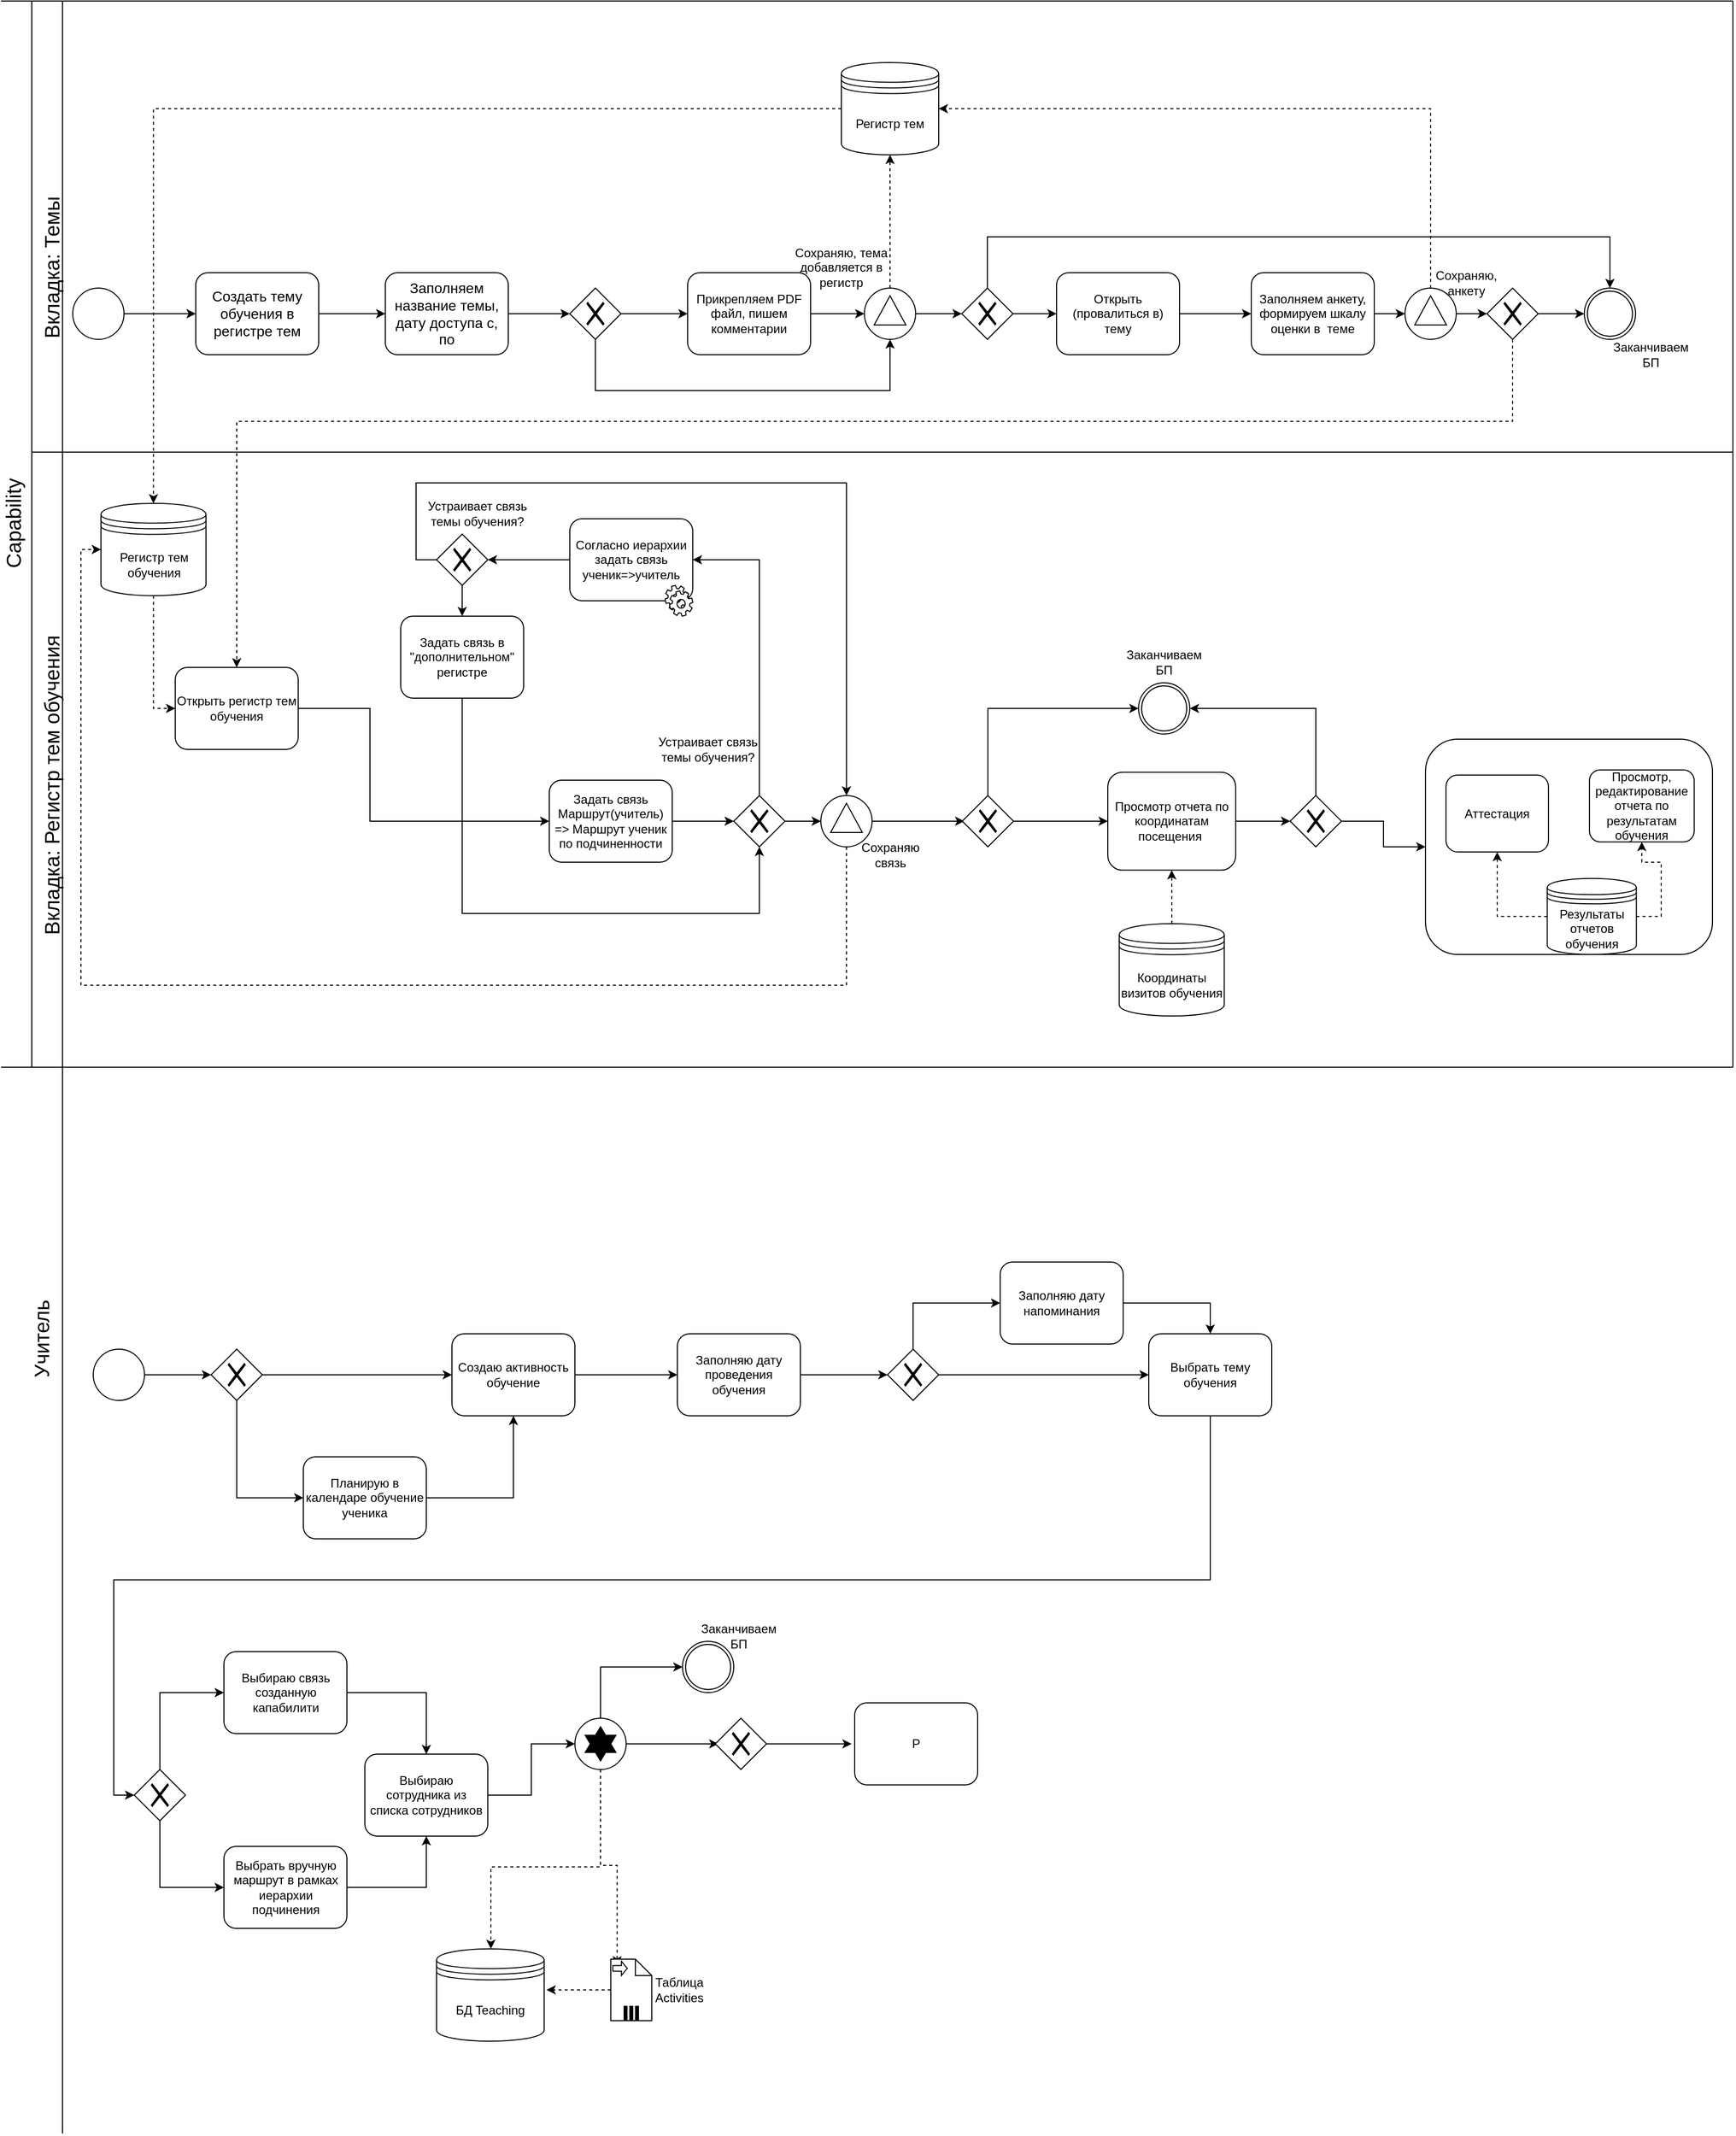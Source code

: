 <mxfile version="13.6.5" type="github">
  <diagram name="Page-1" id="2a216829-ef6e-dabb-86c1-c78162f3ba2b">
    <mxGraphModel dx="947" dy="614" grid="1" gridSize="10" guides="1" tooltips="1" connect="1" arrows="1" fold="1" page="1" pageScale="1" pageWidth="850" pageHeight="1100" background="#ffffff" math="0" shadow="0">
      <root>
        <mxCell id="0" />
        <mxCell id="1" parent="0" />
        <mxCell id="t6BSPlyHpQ7W5mAEHsCe-20" value="" style="edgeStyle=orthogonalEdgeStyle;rounded=0;orthogonalLoop=1;jettySize=auto;html=1;" edge="1" parent="1" source="Ov0t7hppLk0mNa3laH7u-1" target="t6BSPlyHpQ7W5mAEHsCe-19">
          <mxGeometry relative="1" as="geometry" />
        </mxCell>
        <mxCell id="Ov0t7hppLk0mNa3laH7u-1" value="" style="shape=mxgraph.bpmn.shape;html=1;verticalLabelPosition=bottom;labelBackgroundColor=#ffffff;verticalAlign=top;align=center;perimeter=ellipsePerimeter;outlineConnect=0;outline=standard;symbol=general;" parent="1" vertex="1">
          <mxGeometry x="90" y="1355" width="50" height="50" as="geometry" />
        </mxCell>
        <mxCell id="t6BSPlyHpQ7W5mAEHsCe-43" style="edgeStyle=orthogonalEdgeStyle;rounded=0;orthogonalLoop=1;jettySize=auto;html=1;" edge="1" parent="1" source="Ov0t7hppLk0mNa3laH7u-2" target="t6BSPlyHpQ7W5mAEHsCe-40">
          <mxGeometry relative="1" as="geometry">
            <Array as="points">
              <mxPoint x="415" y="1690" />
            </Array>
          </mxGeometry>
        </mxCell>
        <mxCell id="Ov0t7hppLk0mNa3laH7u-2" value="Выбираю связь созданную капабилити" style="shape=ext;rounded=1;html=1;whiteSpace=wrap;" parent="1" vertex="1">
          <mxGeometry x="217.5" y="1650" width="120" height="80" as="geometry" />
        </mxCell>
        <mxCell id="t6BSPlyHpQ7W5mAEHsCe-11" style="edgeStyle=orthogonalEdgeStyle;rounded=0;orthogonalLoop=1;jettySize=auto;html=1;entryX=0;entryY=0.5;entryDx=0;entryDy=0;" edge="1" parent="1" source="Ov0t7hppLk0mNa3laH7u-3" target="Ov0t7hppLk0mNa3laH7u-2">
          <mxGeometry relative="1" as="geometry">
            <Array as="points">
              <mxPoint x="155" y="1690" />
            </Array>
          </mxGeometry>
        </mxCell>
        <mxCell id="t6BSPlyHpQ7W5mAEHsCe-12" style="edgeStyle=orthogonalEdgeStyle;rounded=0;orthogonalLoop=1;jettySize=auto;html=1;exitX=0.5;exitY=1;exitDx=0;exitDy=0;entryX=0;entryY=0.5;entryDx=0;entryDy=0;" edge="1" parent="1" source="Ov0t7hppLk0mNa3laH7u-3" target="Ov0t7hppLk0mNa3laH7u-4">
          <mxGeometry relative="1" as="geometry" />
        </mxCell>
        <mxCell id="Ov0t7hppLk0mNa3laH7u-3" value="" style="shape=mxgraph.bpmn.shape;html=1;verticalLabelPosition=bottom;labelBackgroundColor=#ffffff;verticalAlign=top;align=center;perimeter=rhombusPerimeter;background=gateway;outlineConnect=0;outline=none;symbol=exclusiveGw;" parent="1" vertex="1">
          <mxGeometry x="130" y="1765" width="50" height="50" as="geometry" />
        </mxCell>
        <mxCell id="t6BSPlyHpQ7W5mAEHsCe-44" style="edgeStyle=orthogonalEdgeStyle;rounded=0;orthogonalLoop=1;jettySize=auto;html=1;exitX=1;exitY=0.5;exitDx=0;exitDy=0;entryX=0.5;entryY=1;entryDx=0;entryDy=0;" edge="1" parent="1" source="Ov0t7hppLk0mNa3laH7u-4" target="t6BSPlyHpQ7W5mAEHsCe-40">
          <mxGeometry relative="1" as="geometry" />
        </mxCell>
        <mxCell id="Ov0t7hppLk0mNa3laH7u-4" value="Выбрать вручную маршрут в рамках иерархии подчинения" style="shape=ext;rounded=1;html=1;whiteSpace=wrap;" parent="1" vertex="1">
          <mxGeometry x="217.5" y="1840" width="120" height="80" as="geometry" />
        </mxCell>
        <mxCell id="t6BSPlyHpQ7W5mAEHsCe-24" style="edgeStyle=orthogonalEdgeStyle;rounded=0;orthogonalLoop=1;jettySize=auto;html=1;" edge="1" parent="1" source="vuQd_B5Kcasl4n16irG2-29" target="t6BSPlyHpQ7W5mAEHsCe-22">
          <mxGeometry relative="1" as="geometry" />
        </mxCell>
        <mxCell id="vuQd_B5Kcasl4n16irG2-29" value="Планирую в календаре обучение ученика" style="shape=ext;rounded=1;html=1;whiteSpace=wrap;" parent="1" vertex="1">
          <mxGeometry x="295" y="1460" width="120" height="80" as="geometry" />
        </mxCell>
        <mxCell id="7a84cebc1def654-1" value="" style="shape=mxgraph.bpmn.shape;html=1;verticalLabelPosition=bottom;labelBackgroundColor=#ffffff;verticalAlign=top;perimeter=ellipsePerimeter;outline=standard;symbol=general;" parent="1" vertex="1">
          <mxGeometry x="70" y="320" width="50" height="50" as="geometry" />
        </mxCell>
        <mxCell id="7a84cebc1def654-36" style="edgeStyle=orthogonalEdgeStyle;rounded=0;html=1;jettySize=auto;orthogonalLoop=1;" parent="1" source="7a84cebc1def654-1" target="7a84cebc1def654-2" edge="1">
          <mxGeometry relative="1" as="geometry" />
        </mxCell>
        <mxCell id="Ov0t7hppLk0mNa3laH7u-40" style="edgeStyle=orthogonalEdgeStyle;rounded=0;orthogonalLoop=1;jettySize=auto;html=1;entryX=0;entryY=0.5;entryDx=0;entryDy=0;" parent="1" source="7a84cebc1def654-2" target="Ov0t7hppLk0mNa3laH7u-41" edge="1">
          <mxGeometry relative="1" as="geometry">
            <mxPoint x="340" y="375" as="targetPoint" />
          </mxGeometry>
        </mxCell>
        <mxCell id="7a84cebc1def654-2" value="&lt;span style=&quot;font-size: 14px&quot;&gt;Создать тему обучения в регистре тем&lt;/span&gt;" style="shape=ext;rounded=1;html=1;whiteSpace=wrap;" parent="1" vertex="1">
          <mxGeometry x="190" y="305" width="120" height="80" as="geometry" />
        </mxCell>
        <mxCell id="Dc_LHGW3L4LaWaMohp9L-12" style="edgeStyle=orthogonalEdgeStyle;rounded=0;orthogonalLoop=1;jettySize=auto;html=1;entryX=0.5;entryY=0;entryDx=0;entryDy=0;" parent="1" source="Dc_LHGW3L4LaWaMohp9L-3" target="vuQd_B5Kcasl4n16irG2-27" edge="1">
          <mxGeometry relative="1" as="geometry" />
        </mxCell>
        <mxCell id="Dc_LHGW3L4LaWaMohp9L-5" value="Устраивает связь темы обучения?" style="text;html=1;strokeColor=none;fillColor=none;align=center;verticalAlign=middle;whiteSpace=wrap;rounded=0;" parent="1" vertex="1">
          <mxGeometry x="415" y="510" width="100" height="60" as="geometry" />
        </mxCell>
        <mxCell id="Dc_LHGW3L4LaWaMohp9L-3" value="" style="shape=mxgraph.bpmn.shape;html=1;verticalLabelPosition=bottom;labelBackgroundColor=#ffffff;verticalAlign=top;align=center;perimeter=rhombusPerimeter;background=gateway;outlineConnect=0;outline=none;symbol=exclusiveGw;" parent="1" vertex="1">
          <mxGeometry x="425" y="560" width="50" height="50" as="geometry" />
        </mxCell>
        <mxCell id="Dc_LHGW3L4LaWaMohp9L-4" style="edgeStyle=orthogonalEdgeStyle;rounded=0;orthogonalLoop=1;jettySize=auto;html=1;entryX=1;entryY=0.5;entryDx=0;entryDy=0;" parent="1" source="Dc_LHGW3L4LaWaMohp9L-1" target="Dc_LHGW3L4LaWaMohp9L-3" edge="1">
          <mxGeometry relative="1" as="geometry" />
        </mxCell>
        <mxCell id="Dc_LHGW3L4LaWaMohp9L-1" value="Согласно иерархии задать связь ученик=&amp;gt;учитель" style="shape=ext;rounded=1;html=1;whiteSpace=wrap;" parent="1" vertex="1">
          <mxGeometry x="555" y="545" width="120" height="80" as="geometry" />
        </mxCell>
        <mxCell id="Dc_LHGW3L4LaWaMohp9L-20" value="" style="shape=mxgraph.bpmn.service_task;html=1;outlineConnect=0;" parent="1" vertex="1">
          <mxGeometry x="648" y="610" width="27" height="30" as="geometry" />
        </mxCell>
        <mxCell id="vuQd_B5Kcasl4n16irG2-27" value="Задать связь в &quot;дополнительном&quot; регистре" style="shape=ext;rounded=1;html=1;whiteSpace=wrap;" parent="1" vertex="1">
          <mxGeometry x="390" y="640" width="120" height="80" as="geometry" />
        </mxCell>
        <mxCell id="Dc_LHGW3L4LaWaMohp9L-11" style="edgeStyle=orthogonalEdgeStyle;rounded=0;orthogonalLoop=1;jettySize=auto;html=1;exitX=0.5;exitY=0;exitDx=0;exitDy=0;entryX=1;entryY=0.5;entryDx=0;entryDy=0;" parent="1" source="vuQd_B5Kcasl4n16irG2-24" target="Dc_LHGW3L4LaWaMohp9L-1" edge="1">
          <mxGeometry relative="1" as="geometry" />
        </mxCell>
        <mxCell id="Dc_LHGW3L4LaWaMohp9L-13" style="edgeStyle=orthogonalEdgeStyle;rounded=0;orthogonalLoop=1;jettySize=auto;html=1;exitX=0;exitY=0.5;exitDx=0;exitDy=0;entryX=0.5;entryY=0;entryDx=0;entryDy=0;" parent="1" source="Dc_LHGW3L4LaWaMohp9L-3" target="Ov0t7hppLk0mNa3laH7u-14" edge="1">
          <mxGeometry relative="1" as="geometry">
            <mxPoint x="895" y="700" as="targetPoint" />
            <Array as="points">
              <mxPoint x="405" y="585" />
              <mxPoint x="405" y="510" />
              <mxPoint x="825" y="510" />
            </Array>
          </mxGeometry>
        </mxCell>
        <mxCell id="vuQd_B5Kcasl4n16irG2-5" value="Задать связь Маршрут(учитель) =&amp;gt; Маршрут ученик по подчиненности" style="shape=ext;rounded=1;html=1;whiteSpace=wrap;" parent="1" vertex="1">
          <mxGeometry x="535" y="800" width="120" height="80" as="geometry" />
        </mxCell>
        <mxCell id="vuQd_B5Kcasl4n16irG2-24" value="" style="shape=mxgraph.bpmn.shape;html=1;verticalLabelPosition=bottom;labelBackgroundColor=#ffffff;verticalAlign=top;align=center;perimeter=rhombusPerimeter;background=gateway;outlineConnect=0;outline=none;symbol=exclusiveGw;" parent="1" vertex="1">
          <mxGeometry x="715" y="815" width="50" height="50" as="geometry" />
        </mxCell>
        <mxCell id="Dc_LHGW3L4LaWaMohp9L-15" style="edgeStyle=orthogonalEdgeStyle;rounded=0;orthogonalLoop=1;jettySize=auto;html=1;entryX=0.5;entryY=1;entryDx=0;entryDy=0;" parent="1" source="vuQd_B5Kcasl4n16irG2-27" target="vuQd_B5Kcasl4n16irG2-24" edge="1">
          <mxGeometry relative="1" as="geometry">
            <mxPoint x="675" y="910" as="targetPoint" />
            <Array as="points">
              <mxPoint x="450" y="930" />
              <mxPoint x="740" y="930" />
            </Array>
          </mxGeometry>
        </mxCell>
        <mxCell id="vuQd_B5Kcasl4n16irG2-18" style="edgeStyle=orthogonalEdgeStyle;rounded=0;orthogonalLoop=1;jettySize=auto;html=1;" parent="1" source="vuQd_B5Kcasl4n16irG2-5" edge="1">
          <mxGeometry relative="1" as="geometry">
            <mxPoint x="715" y="840" as="targetPoint" />
          </mxGeometry>
        </mxCell>
        <mxCell id="Ov0t7hppLk0mNa3laH7u-20" style="edgeStyle=orthogonalEdgeStyle;rounded=0;orthogonalLoop=1;jettySize=auto;html=1;" parent="1" source="Ov0t7hppLk0mNa3laH7u-14" edge="1">
          <mxGeometry relative="1" as="geometry">
            <mxPoint x="940" y="840" as="targetPoint" />
          </mxGeometry>
        </mxCell>
        <mxCell id="Ov0t7hppLk0mNa3laH7u-117" style="edgeStyle=orthogonalEdgeStyle;rounded=0;orthogonalLoop=1;jettySize=auto;html=1;exitX=0.5;exitY=1;exitDx=0;exitDy=0;entryX=0;entryY=0.5;entryDx=0;entryDy=0;dashed=1;" parent="1" source="Ov0t7hppLk0mNa3laH7u-14" target="Ov0t7hppLk0mNa3laH7u-88" edge="1">
          <mxGeometry relative="1" as="geometry">
            <Array as="points">
              <mxPoint x="825" y="1000" />
              <mxPoint x="78" y="1000" />
              <mxPoint x="78" y="575" />
            </Array>
          </mxGeometry>
        </mxCell>
        <mxCell id="Ov0t7hppLk0mNa3laH7u-14" value="" style="shape=mxgraph.bpmn.shape;html=1;verticalLabelPosition=bottom;labelBackgroundColor=#ffffff;verticalAlign=top;align=center;perimeter=ellipsePerimeter;outlineConnect=0;outline=standard;symbol=signal;" parent="1" vertex="1">
          <mxGeometry x="800" y="815" width="50" height="50" as="geometry" />
        </mxCell>
        <mxCell id="Ov0t7hppLk0mNa3laH7u-16" style="edgeStyle=orthogonalEdgeStyle;rounded=0;orthogonalLoop=1;jettySize=auto;html=1;exitX=1;exitY=0.5;exitDx=0;exitDy=0;" parent="1" source="vuQd_B5Kcasl4n16irG2-24" target="Ov0t7hppLk0mNa3laH7u-14" edge="1">
          <mxGeometry relative="1" as="geometry" />
        </mxCell>
        <mxCell id="Ov0t7hppLk0mNa3laH7u-52" style="edgeStyle=orthogonalEdgeStyle;rounded=0;orthogonalLoop=1;jettySize=auto;html=1;entryX=0.5;entryY=1;entryDx=0;entryDy=0;dashed=1;" parent="1" source="Ov0t7hppLk0mNa3laH7u-29" target="Ov0t7hppLk0mNa3laH7u-31" edge="1">
          <mxGeometry relative="1" as="geometry" />
        </mxCell>
        <mxCell id="Ov0t7hppLk0mNa3laH7u-76" style="edgeStyle=orthogonalEdgeStyle;rounded=0;orthogonalLoop=1;jettySize=auto;html=1;" parent="1" source="Ov0t7hppLk0mNa3laH7u-29" target="Ov0t7hppLk0mNa3laH7u-74" edge="1">
          <mxGeometry relative="1" as="geometry" />
        </mxCell>
        <mxCell id="Ov0t7hppLk0mNa3laH7u-29" value="" style="shape=mxgraph.bpmn.shape;html=1;verticalLabelPosition=bottom;labelBackgroundColor=#ffffff;verticalAlign=top;align=center;perimeter=ellipsePerimeter;outlineConnect=0;outline=standard;symbol=signal;" parent="1" vertex="1">
          <mxGeometry x="842.5" y="320" width="50" height="50" as="geometry" />
        </mxCell>
        <mxCell id="Ov0t7hppLk0mNa3laH7u-30" value="Сохраняю, тема добавляется в регистр" style="text;html=1;strokeColor=none;fillColor=none;align=center;verticalAlign=middle;whiteSpace=wrap;rounded=0;" parent="1" vertex="1">
          <mxGeometry x="760" y="280" width="120" height="40" as="geometry" />
        </mxCell>
        <mxCell id="Ov0t7hppLk0mNa3laH7u-90" style="edgeStyle=orthogonalEdgeStyle;rounded=0;orthogonalLoop=1;jettySize=auto;html=1;dashed=1;" parent="1" source="Ov0t7hppLk0mNa3laH7u-31" target="Ov0t7hppLk0mNa3laH7u-88" edge="1">
          <mxGeometry relative="1" as="geometry" />
        </mxCell>
        <mxCell id="Ov0t7hppLk0mNa3laH7u-31" value="Регистр тем" style="shape=datastore;whiteSpace=wrap;html=1;" parent="1" vertex="1">
          <mxGeometry x="820" y="100" width="95" height="90" as="geometry" />
        </mxCell>
        <mxCell id="Ov0t7hppLk0mNa3laH7u-34" value="" style="endArrow=none;html=1;" parent="1" edge="1">
          <mxGeometry width="50" height="50" relative="1" as="geometry">
            <mxPoint x="30" y="480" as="sourcePoint" />
            <mxPoint x="1690" y="480" as="targetPoint" />
          </mxGeometry>
        </mxCell>
        <mxCell id="Ov0t7hppLk0mNa3laH7u-35" value="&lt;font style=&quot;font-size: 20px&quot;&gt;Вкладка: Темы&lt;/font&gt;" style="text;html=1;strokeColor=none;fillColor=none;align=center;verticalAlign=middle;whiteSpace=wrap;rounded=0;comic=0;rotation=270;" parent="1" vertex="1">
          <mxGeometry x="-70" y="290" width="237.5" height="20" as="geometry" />
        </mxCell>
        <mxCell id="Ov0t7hppLk0mNa3laH7u-44" style="edgeStyle=orthogonalEdgeStyle;rounded=0;orthogonalLoop=1;jettySize=auto;html=1;exitX=1;exitY=0.5;exitDx=0;exitDy=0;entryX=0;entryY=0.5;entryDx=0;entryDy=0;" parent="1" source="Ov0t7hppLk0mNa3laH7u-41" target="Ov0t7hppLk0mNa3laH7u-42" edge="1">
          <mxGeometry relative="1" as="geometry" />
        </mxCell>
        <mxCell id="Ov0t7hppLk0mNa3laH7u-41" value="&lt;font style=&quot;font-size: 14px&quot;&gt;Заполняем название темы, дату доступа с, по&lt;/font&gt;" style="shape=ext;rounded=1;html=1;whiteSpace=wrap;comic=0;" parent="1" vertex="1">
          <mxGeometry x="375" y="305" width="120" height="80" as="geometry" />
        </mxCell>
        <mxCell id="Ov0t7hppLk0mNa3laH7u-46" style="edgeStyle=orthogonalEdgeStyle;rounded=0;orthogonalLoop=1;jettySize=auto;html=1;entryX=0.5;entryY=1;entryDx=0;entryDy=0;exitX=0.5;exitY=1;exitDx=0;exitDy=0;" parent="1" source="Ov0t7hppLk0mNa3laH7u-42" target="Ov0t7hppLk0mNa3laH7u-29" edge="1">
          <mxGeometry relative="1" as="geometry">
            <Array as="points">
              <mxPoint x="580" y="420" />
              <mxPoint x="868" y="420" />
            </Array>
          </mxGeometry>
        </mxCell>
        <mxCell id="Ov0t7hppLk0mNa3laH7u-49" style="edgeStyle=orthogonalEdgeStyle;rounded=0;orthogonalLoop=1;jettySize=auto;html=1;entryX=0;entryY=0.5;entryDx=0;entryDy=0;" parent="1" source="Ov0t7hppLk0mNa3laH7u-42" target="Ov0t7hppLk0mNa3laH7u-48" edge="1">
          <mxGeometry relative="1" as="geometry" />
        </mxCell>
        <mxCell id="Ov0t7hppLk0mNa3laH7u-42" value="" style="shape=mxgraph.bpmn.shape;html=1;verticalLabelPosition=bottom;labelBackgroundColor=#ffffff;verticalAlign=top;align=center;perimeter=rhombusPerimeter;background=gateway;outlineConnect=0;outline=none;symbol=exclusiveGw;comic=0;" parent="1" vertex="1">
          <mxGeometry x="555" y="320" width="50" height="50" as="geometry" />
        </mxCell>
        <mxCell id="Ov0t7hppLk0mNa3laH7u-51" style="edgeStyle=orthogonalEdgeStyle;rounded=0;orthogonalLoop=1;jettySize=auto;html=1;entryX=0;entryY=0.5;entryDx=0;entryDy=0;" parent="1" source="Ov0t7hppLk0mNa3laH7u-48" target="Ov0t7hppLk0mNa3laH7u-29" edge="1">
          <mxGeometry relative="1" as="geometry" />
        </mxCell>
        <mxCell id="Ov0t7hppLk0mNa3laH7u-48" value="Прикрепляем PDF файл, пишем комментарии" style="shape=ext;rounded=1;html=1;whiteSpace=wrap;comic=0;" parent="1" vertex="1">
          <mxGeometry x="670" y="305" width="120" height="80" as="geometry" />
        </mxCell>
        <mxCell id="Ov0t7hppLk0mNa3laH7u-59" style="edgeStyle=orthogonalEdgeStyle;rounded=0;orthogonalLoop=1;jettySize=auto;html=1;entryX=0;entryY=0.5;entryDx=0;entryDy=0;" parent="1" source="Ov0t7hppLk0mNa3laH7u-58" target="Ov0t7hppLk0mNa3laH7u-60" edge="1">
          <mxGeometry relative="1" as="geometry">
            <mxPoint x="1180" y="345" as="targetPoint" />
          </mxGeometry>
        </mxCell>
        <mxCell id="Ov0t7hppLk0mNa3laH7u-58" value="Открыть (провалиться в) тему" style="shape=ext;rounded=1;html=1;whiteSpace=wrap;comic=0;" parent="1" vertex="1">
          <mxGeometry x="1030" y="305" width="120" height="80" as="geometry" />
        </mxCell>
        <mxCell id="Ov0t7hppLk0mNa3laH7u-61" style="edgeStyle=orthogonalEdgeStyle;rounded=0;orthogonalLoop=1;jettySize=auto;html=1;entryX=0;entryY=0.5;entryDx=0;entryDy=0;" parent="1" source="Ov0t7hppLk0mNa3laH7u-60" target="Ov0t7hppLk0mNa3laH7u-62" edge="1">
          <mxGeometry relative="1" as="geometry">
            <mxPoint x="1340" y="345" as="targetPoint" />
          </mxGeometry>
        </mxCell>
        <mxCell id="Ov0t7hppLk0mNa3laH7u-60" value="Заполняем анкету, формируем шкалу оценки в&amp;nbsp; теме" style="shape=ext;rounded=1;html=1;whiteSpace=wrap;comic=0;" parent="1" vertex="1">
          <mxGeometry x="1220" y="305" width="120" height="80" as="geometry" />
        </mxCell>
        <mxCell id="Ov0t7hppLk0mNa3laH7u-64" style="edgeStyle=orthogonalEdgeStyle;rounded=0;orthogonalLoop=1;jettySize=auto;html=1;entryX=1;entryY=0.5;entryDx=0;entryDy=0;dashed=1;" parent="1" source="Ov0t7hppLk0mNa3laH7u-62" target="Ov0t7hppLk0mNa3laH7u-31" edge="1">
          <mxGeometry relative="1" as="geometry">
            <Array as="points">
              <mxPoint x="1395" y="145" />
            </Array>
          </mxGeometry>
        </mxCell>
        <mxCell id="Ov0t7hppLk0mNa3laH7u-66" style="edgeStyle=orthogonalEdgeStyle;rounded=0;orthogonalLoop=1;jettySize=auto;html=1;exitX=1;exitY=0.5;exitDx=0;exitDy=0;entryX=0;entryY=0.5;entryDx=0;entryDy=0;" parent="1" source="Ov0t7hppLk0mNa3laH7u-62" target="Ov0t7hppLk0mNa3laH7u-68" edge="1">
          <mxGeometry relative="1" as="geometry">
            <mxPoint x="1430" y="345" as="targetPoint" />
          </mxGeometry>
        </mxCell>
        <mxCell id="Ov0t7hppLk0mNa3laH7u-62" value="" style="shape=mxgraph.bpmn.shape;html=1;verticalLabelPosition=bottom;labelBackgroundColor=#ffffff;verticalAlign=top;align=center;perimeter=ellipsePerimeter;outlineConnect=0;outline=standard;symbol=signal;comic=0;" parent="1" vertex="1">
          <mxGeometry x="1370" y="320" width="50" height="50" as="geometry" />
        </mxCell>
        <mxCell id="Ov0t7hppLk0mNa3laH7u-65" value="Сохраняю, анкету" style="text;html=1;strokeColor=none;fillColor=none;align=center;verticalAlign=middle;whiteSpace=wrap;rounded=0;" parent="1" vertex="1">
          <mxGeometry x="1390" y="290" width="80" height="50" as="geometry" />
        </mxCell>
        <mxCell id="Ov0t7hppLk0mNa3laH7u-69" style="edgeStyle=orthogonalEdgeStyle;rounded=0;orthogonalLoop=1;jettySize=auto;html=1;entryX=0;entryY=0.5;entryDx=0;entryDy=0;" parent="1" source="Ov0t7hppLk0mNa3laH7u-68" target="Ov0t7hppLk0mNa3laH7u-70" edge="1">
          <mxGeometry relative="1" as="geometry">
            <mxPoint x="1530" y="345" as="targetPoint" />
          </mxGeometry>
        </mxCell>
        <mxCell id="Ov0t7hppLk0mNa3laH7u-86" style="edgeStyle=orthogonalEdgeStyle;rounded=0;orthogonalLoop=1;jettySize=auto;html=1;dashed=1;" parent="1" source="Ov0t7hppLk0mNa3laH7u-68" target="Ov0t7hppLk0mNa3laH7u-82" edge="1">
          <mxGeometry relative="1" as="geometry">
            <Array as="points">
              <mxPoint x="1475" y="450" />
              <mxPoint x="230" y="450" />
            </Array>
          </mxGeometry>
        </mxCell>
        <mxCell id="Ov0t7hppLk0mNa3laH7u-68" value="" style="shape=mxgraph.bpmn.shape;html=1;verticalLabelPosition=bottom;labelBackgroundColor=#ffffff;verticalAlign=top;align=center;perimeter=rhombusPerimeter;background=gateway;outlineConnect=0;outline=none;symbol=exclusiveGw;comic=0;" parent="1" vertex="1">
          <mxGeometry x="1450" y="320" width="50" height="50" as="geometry" />
        </mxCell>
        <mxCell id="Ov0t7hppLk0mNa3laH7u-70" value="" style="shape=mxgraph.bpmn.shape;html=1;verticalLabelPosition=bottom;labelBackgroundColor=#ffffff;verticalAlign=top;align=center;perimeter=ellipsePerimeter;outlineConnect=0;outline=throwing;symbol=general;comic=0;" parent="1" vertex="1">
          <mxGeometry x="1545" y="320" width="50" height="50" as="geometry" />
        </mxCell>
        <mxCell id="Ov0t7hppLk0mNa3laH7u-71" value="Заканчиваем БП" style="text;html=1;strokeColor=none;fillColor=none;align=center;verticalAlign=middle;whiteSpace=wrap;rounded=0;" parent="1" vertex="1">
          <mxGeometry x="1570" y="360" width="80" height="50" as="geometry" />
        </mxCell>
        <mxCell id="Ov0t7hppLk0mNa3laH7u-78" style="edgeStyle=orthogonalEdgeStyle;rounded=0;orthogonalLoop=1;jettySize=auto;html=1;exitX=0.5;exitY=0;exitDx=0;exitDy=0;entryX=0.5;entryY=0;entryDx=0;entryDy=0;" parent="1" source="Ov0t7hppLk0mNa3laH7u-74" target="Ov0t7hppLk0mNa3laH7u-70" edge="1">
          <mxGeometry relative="1" as="geometry">
            <Array as="points">
              <mxPoint x="963" y="270" />
              <mxPoint x="1570" y="270" />
            </Array>
          </mxGeometry>
        </mxCell>
        <mxCell id="Ov0t7hppLk0mNa3laH7u-79" style="edgeStyle=orthogonalEdgeStyle;rounded=0;orthogonalLoop=1;jettySize=auto;html=1;entryX=0;entryY=0.5;entryDx=0;entryDy=0;" parent="1" source="Ov0t7hppLk0mNa3laH7u-74" target="Ov0t7hppLk0mNa3laH7u-58" edge="1">
          <mxGeometry relative="1" as="geometry" />
        </mxCell>
        <mxCell id="Ov0t7hppLk0mNa3laH7u-74" value="" style="shape=mxgraph.bpmn.shape;html=1;verticalLabelPosition=bottom;labelBackgroundColor=#ffffff;verticalAlign=top;align=center;perimeter=rhombusPerimeter;background=gateway;outlineConnect=0;outline=none;symbol=exclusiveGw;comic=0;" parent="1" vertex="1">
          <mxGeometry x="937.5" y="320" width="50" height="50" as="geometry" />
        </mxCell>
        <mxCell id="Ov0t7hppLk0mNa3laH7u-81" value="&lt;font style=&quot;font-size: 20px&quot;&gt;Вкладка: Регистр тем обучения&lt;/font&gt;" style="text;html=1;strokeColor=none;fillColor=none;align=center;verticalAlign=middle;whiteSpace=wrap;rounded=0;comic=0;rotation=270;" parent="1" vertex="1">
          <mxGeometry x="-130" y="795" width="357.5" height="20" as="geometry" />
        </mxCell>
        <mxCell id="Ov0t7hppLk0mNa3laH7u-96" style="edgeStyle=orthogonalEdgeStyle;rounded=0;orthogonalLoop=1;jettySize=auto;html=1;entryX=0;entryY=0.5;entryDx=0;entryDy=0;" parent="1" source="Ov0t7hppLk0mNa3laH7u-82" target="vuQd_B5Kcasl4n16irG2-5" edge="1">
          <mxGeometry relative="1" as="geometry">
            <Array as="points">
              <mxPoint x="360" y="730" />
              <mxPoint x="360" y="840" />
            </Array>
          </mxGeometry>
        </mxCell>
        <mxCell id="Ov0t7hppLk0mNa3laH7u-82" value="Открыть регистр тем обучения" style="shape=ext;rounded=1;html=1;whiteSpace=wrap;comic=0;" parent="1" vertex="1">
          <mxGeometry x="170" y="690" width="120" height="80" as="geometry" />
        </mxCell>
        <mxCell id="Ov0t7hppLk0mNa3laH7u-83" value="" style="endArrow=none;html=1;" parent="1" edge="1">
          <mxGeometry width="50" height="50" relative="1" as="geometry">
            <mxPoint x="60" y="40" as="sourcePoint" />
            <mxPoint x="60" y="1080" as="targetPoint" />
          </mxGeometry>
        </mxCell>
        <mxCell id="Ov0t7hppLk0mNa3laH7u-89" style="edgeStyle=orthogonalEdgeStyle;rounded=0;orthogonalLoop=1;jettySize=auto;html=1;entryX=0;entryY=0.5;entryDx=0;entryDy=0;dashed=1;" parent="1" source="Ov0t7hppLk0mNa3laH7u-88" target="Ov0t7hppLk0mNa3laH7u-82" edge="1">
          <mxGeometry relative="1" as="geometry" />
        </mxCell>
        <mxCell id="Ov0t7hppLk0mNa3laH7u-88" value="Регистр тем обучения" style="shape=datastore;whiteSpace=wrap;html=1;comic=0;" parent="1" vertex="1">
          <mxGeometry x="97.5" y="530" width="102.5" height="90" as="geometry" />
        </mxCell>
        <mxCell id="Ov0t7hppLk0mNa3laH7u-92" value="" style="endArrow=none;html=1;" parent="1" edge="1">
          <mxGeometry width="50" height="50" relative="1" as="geometry">
            <mxPoint y="1080" as="sourcePoint" />
            <mxPoint x="1690" y="1080" as="targetPoint" />
          </mxGeometry>
        </mxCell>
        <mxCell id="Ov0t7hppLk0mNa3laH7u-98" value="Устраивает связь темы обучения?" style="text;html=1;strokeColor=none;fillColor=none;align=center;verticalAlign=middle;whiteSpace=wrap;rounded=0;" parent="1" vertex="1">
          <mxGeometry x="640" y="740" width="100" height="60" as="geometry" />
        </mxCell>
        <mxCell id="Ov0t7hppLk0mNa3laH7u-99" value="Сохраняю связь" style="text;html=1;strokeColor=none;fillColor=none;align=center;verticalAlign=middle;whiteSpace=wrap;rounded=0;" parent="1" vertex="1">
          <mxGeometry x="832.5" y="857.81" width="70" height="30" as="geometry" />
        </mxCell>
        <mxCell id="Ov0t7hppLk0mNa3laH7u-103" style="edgeStyle=orthogonalEdgeStyle;rounded=0;orthogonalLoop=1;jettySize=auto;html=1;exitX=0.5;exitY=0;exitDx=0;exitDy=0;entryX=0;entryY=0.5;entryDx=0;entryDy=0;" parent="1" source="Ov0t7hppLk0mNa3laH7u-100" target="Ov0t7hppLk0mNa3laH7u-102" edge="1">
          <mxGeometry relative="1" as="geometry" />
        </mxCell>
        <mxCell id="Ov0t7hppLk0mNa3laH7u-104" style="edgeStyle=orthogonalEdgeStyle;rounded=0;orthogonalLoop=1;jettySize=auto;html=1;" parent="1" source="Ov0t7hppLk0mNa3laH7u-100" edge="1">
          <mxGeometry relative="1" as="geometry">
            <mxPoint x="1080" y="840" as="targetPoint" />
          </mxGeometry>
        </mxCell>
        <mxCell id="Ov0t7hppLk0mNa3laH7u-100" value="" style="shape=mxgraph.bpmn.shape;html=1;verticalLabelPosition=bottom;labelBackgroundColor=#ffffff;verticalAlign=top;align=center;perimeter=rhombusPerimeter;background=gateway;outlineConnect=0;outline=none;symbol=exclusiveGw;comic=0;" parent="1" vertex="1">
          <mxGeometry x="938" y="815" width="50" height="50" as="geometry" />
        </mxCell>
        <mxCell id="Ov0t7hppLk0mNa3laH7u-102" value="" style="shape=mxgraph.bpmn.shape;html=1;verticalLabelPosition=bottom;labelBackgroundColor=#ffffff;verticalAlign=top;align=center;perimeter=ellipsePerimeter;outlineConnect=0;outline=throwing;symbol=general;comic=0;" parent="1" vertex="1">
          <mxGeometry x="1110" y="705" width="50" height="50" as="geometry" />
        </mxCell>
        <mxCell id="Ov0t7hppLk0mNa3laH7u-105" value="Заканчиваем БП" style="text;html=1;strokeColor=none;fillColor=none;align=center;verticalAlign=middle;whiteSpace=wrap;rounded=0;" parent="1" vertex="1">
          <mxGeometry x="1095" y="660" width="80" height="50" as="geometry" />
        </mxCell>
        <mxCell id="Ov0t7hppLk0mNa3laH7u-107" style="edgeStyle=orthogonalEdgeStyle;rounded=0;orthogonalLoop=1;jettySize=auto;html=1;exitX=0.5;exitY=1;exitDx=0;exitDy=0;" parent="1" source="Ov0t7hppLk0mNa3laH7u-99" target="Ov0t7hppLk0mNa3laH7u-99" edge="1">
          <mxGeometry relative="1" as="geometry" />
        </mxCell>
        <mxCell id="Ov0t7hppLk0mNa3laH7u-115" value="" style="endArrow=none;html=1;" parent="1" edge="1">
          <mxGeometry width="50" height="50" relative="1" as="geometry">
            <mxPoint y="40" as="sourcePoint" />
            <mxPoint x="1690" y="40" as="targetPoint" />
          </mxGeometry>
        </mxCell>
        <mxCell id="Ov0t7hppLk0mNa3laH7u-124" style="edgeStyle=orthogonalEdgeStyle;rounded=0;orthogonalLoop=1;jettySize=auto;html=1;entryX=0;entryY=0.5;entryDx=0;entryDy=0;" parent="1" source="Ov0t7hppLk0mNa3laH7u-106" target="Ov0t7hppLk0mNa3laH7u-122" edge="1">
          <mxGeometry relative="1" as="geometry" />
        </mxCell>
        <mxCell id="Ov0t7hppLk0mNa3laH7u-106" value="Просмотр отчета по координатам посещения&amp;nbsp;" style="shape=ext;rounded=1;html=1;whiteSpace=wrap;comic=0;" parent="1" vertex="1">
          <mxGeometry x="1080" y="792.19" width="124.81" height="95.62" as="geometry" />
        </mxCell>
        <mxCell id="Ov0t7hppLk0mNa3laH7u-120" style="edgeStyle=orthogonalEdgeStyle;rounded=0;orthogonalLoop=1;jettySize=auto;html=1;entryX=0.5;entryY=1;entryDx=0;entryDy=0;dashed=1;" parent="1" source="Ov0t7hppLk0mNa3laH7u-119" target="Ov0t7hppLk0mNa3laH7u-106" edge="1">
          <mxGeometry relative="1" as="geometry" />
        </mxCell>
        <mxCell id="Ov0t7hppLk0mNa3laH7u-119" value="Координаты визитов обучения" style="shape=datastore;whiteSpace=wrap;html=1;comic=0;" parent="1" vertex="1">
          <mxGeometry x="1091.16" y="940" width="102.5" height="90" as="geometry" />
        </mxCell>
        <mxCell id="Ov0t7hppLk0mNa3laH7u-121" style="edgeStyle=orthogonalEdgeStyle;rounded=0;orthogonalLoop=1;jettySize=auto;html=1;exitX=0.5;exitY=0;exitDx=0;exitDy=0;entryX=1;entryY=0.5;entryDx=0;entryDy=0;" parent="1" source="Ov0t7hppLk0mNa3laH7u-122" target="Ov0t7hppLk0mNa3laH7u-102" edge="1">
          <mxGeometry relative="1" as="geometry">
            <mxPoint x="1320" y="755.0" as="targetPoint" />
          </mxGeometry>
        </mxCell>
        <mxCell id="Ov0t7hppLk0mNa3laH7u-136" style="edgeStyle=orthogonalEdgeStyle;rounded=0;orthogonalLoop=1;jettySize=auto;html=1;exitX=1;exitY=0.5;exitDx=0;exitDy=0;" parent="1" source="Ov0t7hppLk0mNa3laH7u-122" target="Ov0t7hppLk0mNa3laH7u-132" edge="1">
          <mxGeometry relative="1" as="geometry" />
        </mxCell>
        <mxCell id="Ov0t7hppLk0mNa3laH7u-122" value="" style="shape=mxgraph.bpmn.shape;html=1;verticalLabelPosition=bottom;labelBackgroundColor=#ffffff;verticalAlign=top;align=center;perimeter=rhombusPerimeter;background=gateway;outlineConnect=0;outline=none;symbol=exclusiveGw;comic=0;" parent="1" vertex="1">
          <mxGeometry x="1258" y="815" width="50" height="50" as="geometry" />
        </mxCell>
        <mxCell id="Ov0t7hppLk0mNa3laH7u-132" value="Task" style="shape=ext;rounded=1;html=1;whiteSpace=wrap;comic=0;noLabel=1;portConstraintRotation=1;snapToPoint=1;fixDash=1;container=1;" parent="1" vertex="1">
          <mxGeometry x="1390" y="760" width="280" height="210" as="geometry" />
        </mxCell>
        <mxCell id="Ov0t7hppLk0mNa3laH7u-109" value="Просмотр, редактирование отчета по результатам обучения" style="shape=ext;rounded=1;html=1;whiteSpace=wrap;comic=0;" parent="Ov0t7hppLk0mNa3laH7u-132" vertex="1">
          <mxGeometry x="160.001" y="29.996" width="102.217" height="70.222" as="geometry" />
        </mxCell>
        <mxCell id="t6BSPlyHpQ7W5mAEHsCe-7" style="edgeStyle=orthogonalEdgeStyle;rounded=0;orthogonalLoop=1;jettySize=auto;html=1;exitX=0;exitY=0.5;exitDx=0;exitDy=0;dashed=1;" edge="1" parent="Ov0t7hppLk0mNa3laH7u-132" source="Ov0t7hppLk0mNa3laH7u-129" target="t6BSPlyHpQ7W5mAEHsCe-6">
          <mxGeometry relative="1" as="geometry" />
        </mxCell>
        <mxCell id="t6BSPlyHpQ7W5mAEHsCe-8" style="edgeStyle=orthogonalEdgeStyle;rounded=0;orthogonalLoop=1;jettySize=auto;html=1;exitX=1;exitY=0.5;exitDx=0;exitDy=0;entryX=0.5;entryY=1;entryDx=0;entryDy=0;dashed=1;" edge="1" parent="Ov0t7hppLk0mNa3laH7u-132" source="Ov0t7hppLk0mNa3laH7u-129" target="Ov0t7hppLk0mNa3laH7u-109">
          <mxGeometry relative="1" as="geometry">
            <Array as="points">
              <mxPoint x="230" y="173" />
              <mxPoint x="230" y="120" />
              <mxPoint x="211" y="120" />
            </Array>
          </mxGeometry>
        </mxCell>
        <mxCell id="Ov0t7hppLk0mNa3laH7u-129" value="Результаты отчетов обучения" style="shape=datastore;whiteSpace=wrap;html=1;comic=0;" parent="Ov0t7hppLk0mNa3laH7u-132" vertex="1">
          <mxGeometry x="118.788" y="135.879" width="86.97" height="74.118" as="geometry" />
        </mxCell>
        <mxCell id="t6BSPlyHpQ7W5mAEHsCe-6" value="Аттестация" style="shape=ext;rounded=1;html=1;whiteSpace=wrap;" vertex="1" parent="Ov0t7hppLk0mNa3laH7u-132">
          <mxGeometry x="20" y="35" width="100" height="75" as="geometry" />
        </mxCell>
        <mxCell id="t6BSPlyHpQ7W5mAEHsCe-1" value="" style="endArrow=none;html=1;" edge="1" parent="1">
          <mxGeometry width="50" height="50" relative="1" as="geometry">
            <mxPoint x="30" y="40" as="sourcePoint" />
            <mxPoint x="30" y="1080" as="targetPoint" />
          </mxGeometry>
        </mxCell>
        <mxCell id="t6BSPlyHpQ7W5mAEHsCe-2" value="" style="endArrow=none;html=1;" edge="1" parent="1">
          <mxGeometry width="50" height="50" relative="1" as="geometry">
            <mxPoint x="1690" y="40" as="sourcePoint" />
            <mxPoint x="1690" y="1080.0" as="targetPoint" />
          </mxGeometry>
        </mxCell>
        <mxCell id="t6BSPlyHpQ7W5mAEHsCe-3" value="&lt;font style=&quot;font-size: 20px&quot;&gt;Capability&lt;br&gt;&lt;/font&gt;" style="text;html=1;strokeColor=none;fillColor=none;align=center;verticalAlign=middle;whiteSpace=wrap;rounded=0;comic=0;rotation=270;" vertex="1" parent="1">
          <mxGeometry x="-167.5" y="540" width="357.5" height="20" as="geometry" />
        </mxCell>
        <mxCell id="t6BSPlyHpQ7W5mAEHsCe-4" value="" style="endArrow=none;html=1;" edge="1" parent="1">
          <mxGeometry width="50" height="50" relative="1" as="geometry">
            <mxPoint x="60" y="1080" as="sourcePoint" />
            <mxPoint x="60" y="2120" as="targetPoint" />
          </mxGeometry>
        </mxCell>
        <mxCell id="t6BSPlyHpQ7W5mAEHsCe-5" value="&lt;font style=&quot;font-size: 20px&quot;&gt;Учитель&lt;br&gt;&lt;/font&gt;" style="text;html=1;strokeColor=none;fillColor=none;align=center;verticalAlign=middle;whiteSpace=wrap;rounded=0;comic=0;rotation=270;" vertex="1" parent="1">
          <mxGeometry x="-140" y="1335" width="357.5" height="20" as="geometry" />
        </mxCell>
        <mxCell id="t6BSPlyHpQ7W5mAEHsCe-42" style="edgeStyle=orthogonalEdgeStyle;rounded=0;orthogonalLoop=1;jettySize=auto;html=1;entryX=0;entryY=0.5;entryDx=0;entryDy=0;" edge="1" parent="1" source="t6BSPlyHpQ7W5mAEHsCe-15" target="Ov0t7hppLk0mNa3laH7u-3">
          <mxGeometry relative="1" as="geometry">
            <Array as="points">
              <mxPoint x="1180" y="1580" />
              <mxPoint x="110" y="1580" />
              <mxPoint x="110" y="1790" />
            </Array>
          </mxGeometry>
        </mxCell>
        <mxCell id="t6BSPlyHpQ7W5mAEHsCe-15" value="Выбрать тему обучения" style="shape=ext;rounded=1;html=1;whiteSpace=wrap;" vertex="1" parent="1">
          <mxGeometry x="1120" y="1340" width="120" height="80" as="geometry" />
        </mxCell>
        <mxCell id="t6BSPlyHpQ7W5mAEHsCe-23" style="edgeStyle=orthogonalEdgeStyle;rounded=0;orthogonalLoop=1;jettySize=auto;html=1;" edge="1" parent="1" source="t6BSPlyHpQ7W5mAEHsCe-19" target="t6BSPlyHpQ7W5mAEHsCe-22">
          <mxGeometry relative="1" as="geometry" />
        </mxCell>
        <mxCell id="t6BSPlyHpQ7W5mAEHsCe-25" style="edgeStyle=orthogonalEdgeStyle;rounded=0;orthogonalLoop=1;jettySize=auto;html=1;entryX=0;entryY=0.5;entryDx=0;entryDy=0;" edge="1" parent="1" source="t6BSPlyHpQ7W5mAEHsCe-19" target="vuQd_B5Kcasl4n16irG2-29">
          <mxGeometry relative="1" as="geometry">
            <Array as="points">
              <mxPoint x="230" y="1500" />
            </Array>
          </mxGeometry>
        </mxCell>
        <mxCell id="t6BSPlyHpQ7W5mAEHsCe-19" value="" style="shape=mxgraph.bpmn.shape;html=1;verticalLabelPosition=bottom;labelBackgroundColor=#ffffff;verticalAlign=top;align=center;perimeter=rhombusPerimeter;background=gateway;outlineConnect=0;outline=none;symbol=exclusiveGw;" vertex="1" parent="1">
          <mxGeometry x="205" y="1355" width="50" height="50" as="geometry" />
        </mxCell>
        <mxCell id="t6BSPlyHpQ7W5mAEHsCe-27" value="" style="edgeStyle=orthogonalEdgeStyle;rounded=0;orthogonalLoop=1;jettySize=auto;html=1;" edge="1" parent="1" source="t6BSPlyHpQ7W5mAEHsCe-22" target="t6BSPlyHpQ7W5mAEHsCe-26">
          <mxGeometry relative="1" as="geometry" />
        </mxCell>
        <mxCell id="t6BSPlyHpQ7W5mAEHsCe-22" value="Создаю активность обучение" style="shape=ext;rounded=1;html=1;whiteSpace=wrap;" vertex="1" parent="1">
          <mxGeometry x="440" y="1340" width="120" height="80" as="geometry" />
        </mxCell>
        <mxCell id="t6BSPlyHpQ7W5mAEHsCe-30" style="edgeStyle=orthogonalEdgeStyle;rounded=0;orthogonalLoop=1;jettySize=auto;html=1;entryX=0;entryY=0.5;entryDx=0;entryDy=0;" edge="1" parent="1" source="t6BSPlyHpQ7W5mAEHsCe-26" target="t6BSPlyHpQ7W5mAEHsCe-29">
          <mxGeometry relative="1" as="geometry" />
        </mxCell>
        <mxCell id="t6BSPlyHpQ7W5mAEHsCe-26" value="Заполняю дату проведения обучения" style="shape=ext;rounded=1;html=1;whiteSpace=wrap;" vertex="1" parent="1">
          <mxGeometry x="660" y="1340" width="120" height="80" as="geometry" />
        </mxCell>
        <mxCell id="t6BSPlyHpQ7W5mAEHsCe-33" style="edgeStyle=orthogonalEdgeStyle;rounded=0;orthogonalLoop=1;jettySize=auto;html=1;exitX=0.5;exitY=0;exitDx=0;exitDy=0;entryX=0;entryY=0.5;entryDx=0;entryDy=0;" edge="1" parent="1" source="t6BSPlyHpQ7W5mAEHsCe-29" target="t6BSPlyHpQ7W5mAEHsCe-31">
          <mxGeometry relative="1" as="geometry" />
        </mxCell>
        <mxCell id="t6BSPlyHpQ7W5mAEHsCe-34" style="edgeStyle=orthogonalEdgeStyle;rounded=0;orthogonalLoop=1;jettySize=auto;html=1;entryX=0;entryY=0.5;entryDx=0;entryDy=0;" edge="1" parent="1" source="t6BSPlyHpQ7W5mAEHsCe-29" target="t6BSPlyHpQ7W5mAEHsCe-15">
          <mxGeometry relative="1" as="geometry" />
        </mxCell>
        <mxCell id="t6BSPlyHpQ7W5mAEHsCe-29" value="" style="shape=mxgraph.bpmn.shape;html=1;verticalLabelPosition=bottom;labelBackgroundColor=#ffffff;verticalAlign=top;align=center;perimeter=rhombusPerimeter;background=gateway;outlineConnect=0;outline=none;symbol=exclusiveGw;" vertex="1" parent="1">
          <mxGeometry x="865" y="1355" width="50" height="50" as="geometry" />
        </mxCell>
        <mxCell id="t6BSPlyHpQ7W5mAEHsCe-36" style="edgeStyle=orthogonalEdgeStyle;rounded=0;orthogonalLoop=1;jettySize=auto;html=1;entryX=0.5;entryY=0;entryDx=0;entryDy=0;" edge="1" parent="1" source="t6BSPlyHpQ7W5mAEHsCe-31" target="t6BSPlyHpQ7W5mAEHsCe-15">
          <mxGeometry relative="1" as="geometry" />
        </mxCell>
        <mxCell id="t6BSPlyHpQ7W5mAEHsCe-31" value="Заполняю дату напоминания" style="shape=ext;rounded=1;html=1;whiteSpace=wrap;" vertex="1" parent="1">
          <mxGeometry x="975" y="1270" width="120" height="80" as="geometry" />
        </mxCell>
        <mxCell id="t6BSPlyHpQ7W5mAEHsCe-45" style="edgeStyle=orthogonalEdgeStyle;rounded=0;orthogonalLoop=1;jettySize=auto;html=1;entryX=0;entryY=0.5;entryDx=0;entryDy=0;" edge="1" parent="1" source="t6BSPlyHpQ7W5mAEHsCe-40" target="t6BSPlyHpQ7W5mAEHsCe-49">
          <mxGeometry relative="1" as="geometry">
            <mxPoint x="540" y="1740" as="targetPoint" />
          </mxGeometry>
        </mxCell>
        <mxCell id="t6BSPlyHpQ7W5mAEHsCe-40" value="Выбираю сотрудника из списка сотрудников" style="shape=ext;rounded=1;html=1;whiteSpace=wrap;" vertex="1" parent="1">
          <mxGeometry x="355" y="1750" width="120" height="80" as="geometry" />
        </mxCell>
        <mxCell id="t6BSPlyHpQ7W5mAEHsCe-47" value="БД Teaching" style="shape=datastore;whiteSpace=wrap;html=1;" vertex="1" parent="1">
          <mxGeometry x="425" y="1940" width="105" height="90" as="geometry" />
        </mxCell>
        <mxCell id="t6BSPlyHpQ7W5mAEHsCe-50" style="edgeStyle=orthogonalEdgeStyle;rounded=0;orthogonalLoop=1;jettySize=auto;html=1;dashed=1;" edge="1" parent="1" source="t6BSPlyHpQ7W5mAEHsCe-49" target="t6BSPlyHpQ7W5mAEHsCe-47">
          <mxGeometry relative="1" as="geometry">
            <Array as="points">
              <mxPoint x="585" y="1860" />
              <mxPoint x="478" y="1860" />
            </Array>
          </mxGeometry>
        </mxCell>
        <mxCell id="t6BSPlyHpQ7W5mAEHsCe-54" style="edgeStyle=orthogonalEdgeStyle;rounded=0;orthogonalLoop=1;jettySize=auto;html=1;entryX=0;entryY=0;entryDx=4.2;entryDy=4.2;entryPerimeter=0;dashed=1;" edge="1" parent="1" source="t6BSPlyHpQ7W5mAEHsCe-49" target="t6BSPlyHpQ7W5mAEHsCe-52">
          <mxGeometry relative="1" as="geometry" />
        </mxCell>
        <mxCell id="t6BSPlyHpQ7W5mAEHsCe-63" style="edgeStyle=orthogonalEdgeStyle;rounded=0;orthogonalLoop=1;jettySize=auto;html=1;" edge="1" parent="1" source="t6BSPlyHpQ7W5mAEHsCe-49">
          <mxGeometry relative="1" as="geometry">
            <mxPoint x="700" y="1740" as="targetPoint" />
          </mxGeometry>
        </mxCell>
        <mxCell id="t6BSPlyHpQ7W5mAEHsCe-69" style="edgeStyle=orthogonalEdgeStyle;rounded=0;orthogonalLoop=1;jettySize=auto;html=1;exitX=0.5;exitY=0;exitDx=0;exitDy=0;entryX=0;entryY=0.5;entryDx=0;entryDy=0;" edge="1" parent="1" source="t6BSPlyHpQ7W5mAEHsCe-49" target="t6BSPlyHpQ7W5mAEHsCe-61">
          <mxGeometry relative="1" as="geometry" />
        </mxCell>
        <mxCell id="t6BSPlyHpQ7W5mAEHsCe-49" value="" style="shape=mxgraph.bpmn.shape;html=1;verticalLabelPosition=bottom;labelBackgroundColor=#ffffff;verticalAlign=top;align=center;perimeter=ellipsePerimeter;outlineConnect=0;outline=standard;symbol=star;" vertex="1" parent="1">
          <mxGeometry x="560" y="1715" width="50" height="50" as="geometry" />
        </mxCell>
        <mxCell id="t6BSPlyHpQ7W5mAEHsCe-58" style="edgeStyle=orthogonalEdgeStyle;rounded=0;orthogonalLoop=1;jettySize=auto;html=1;entryX=1.022;entryY=0.444;entryDx=0;entryDy=0;entryPerimeter=0;dashed=1;" edge="1" parent="1" source="t6BSPlyHpQ7W5mAEHsCe-51" target="t6BSPlyHpQ7W5mAEHsCe-47">
          <mxGeometry relative="1" as="geometry" />
        </mxCell>
        <mxCell id="t6BSPlyHpQ7W5mAEHsCe-51" value="" style="shape=note;whiteSpace=wrap;size=16;html=1;dropTarget=0;" vertex="1" parent="1">
          <mxGeometry x="595" y="1950" width="40" height="60" as="geometry" />
        </mxCell>
        <mxCell id="t6BSPlyHpQ7W5mAEHsCe-52" value="" style="html=1;shape=singleArrow;arrowWidth=0.4;arrowSize=0.4;outlineConnect=0;" vertex="1" parent="t6BSPlyHpQ7W5mAEHsCe-51">
          <mxGeometry width="14" height="14" relative="1" as="geometry">
            <mxPoint x="2" y="2" as="offset" />
          </mxGeometry>
        </mxCell>
        <mxCell id="t6BSPlyHpQ7W5mAEHsCe-53" value="" style="html=1;whiteSpace=wrap;shape=parallelMarker;outlineConnect=0;" vertex="1" parent="t6BSPlyHpQ7W5mAEHsCe-51">
          <mxGeometry x="0.5" y="1" width="14" height="14" relative="1" as="geometry">
            <mxPoint x="-7" y="-14" as="offset" />
          </mxGeometry>
        </mxCell>
        <mxCell id="t6BSPlyHpQ7W5mAEHsCe-56" value="Таблица Activities" style="text;html=1;strokeColor=none;fillColor=none;align=center;verticalAlign=middle;whiteSpace=wrap;rounded=0;" vertex="1" parent="1">
          <mxGeometry x="642" y="1970" width="40" height="20" as="geometry" />
        </mxCell>
        <mxCell id="t6BSPlyHpQ7W5mAEHsCe-61" value="" style="shape=mxgraph.bpmn.shape;html=1;verticalLabelPosition=bottom;labelBackgroundColor=#ffffff;verticalAlign=top;align=center;perimeter=ellipsePerimeter;outlineConnect=0;outline=throwing;symbol=general;" vertex="1" parent="1">
          <mxGeometry x="665" y="1640" width="50" height="50" as="geometry" />
        </mxCell>
        <mxCell id="t6BSPlyHpQ7W5mAEHsCe-62" value="Заканчиваем БП" style="text;html=1;strokeColor=none;fillColor=none;align=center;verticalAlign=middle;whiteSpace=wrap;rounded=0;" vertex="1" parent="1">
          <mxGeometry x="680" y="1610" width="80" height="50" as="geometry" />
        </mxCell>
        <mxCell id="t6BSPlyHpQ7W5mAEHsCe-70" style="edgeStyle=orthogonalEdgeStyle;rounded=0;orthogonalLoop=1;jettySize=auto;html=1;" edge="1" parent="1" source="t6BSPlyHpQ7W5mAEHsCe-64">
          <mxGeometry relative="1" as="geometry">
            <mxPoint x="830" y="1740" as="targetPoint" />
          </mxGeometry>
        </mxCell>
        <mxCell id="t6BSPlyHpQ7W5mAEHsCe-64" value="" style="shape=mxgraph.bpmn.shape;html=1;verticalLabelPosition=bottom;labelBackgroundColor=#ffffff;verticalAlign=top;align=center;perimeter=rhombusPerimeter;background=gateway;outlineConnect=0;outline=none;symbol=exclusiveGw;" vertex="1" parent="1">
          <mxGeometry x="697" y="1715" width="50" height="50" as="geometry" />
        </mxCell>
        <mxCell id="t6BSPlyHpQ7W5mAEHsCe-71" value="Р" style="shape=ext;rounded=1;html=1;whiteSpace=wrap;" vertex="1" parent="1">
          <mxGeometry x="833" y="1700" width="120" height="80" as="geometry" />
        </mxCell>
      </root>
    </mxGraphModel>
  </diagram>
</mxfile>
